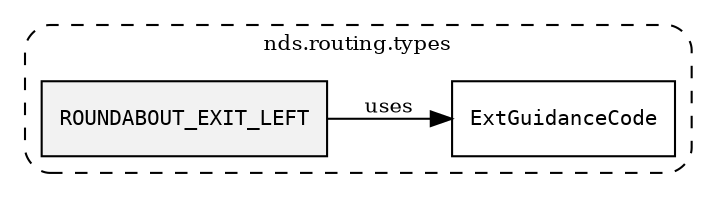 /**
 * This dot file creates symbol collaboration diagram for ROUNDABOUT_EXIT_LEFT.
 */
digraph ZSERIO
{
    node [shape=box, fontsize=10];
    rankdir="LR";
    fontsize=10;
    tooltip="ROUNDABOUT_EXIT_LEFT collaboration diagram";

    subgraph "cluster_nds.routing.types"
    {
        style="dashed, rounded";
        label="nds.routing.types";
        tooltip="Package nds.routing.types";
        href="../../../content/packages/nds.routing.types.html#Package-nds-routing-types";
        target="_parent";

        "ROUNDABOUT_EXIT_LEFT" [style="filled", fillcolor="#0000000D", target="_parent", label=<<font face="monospace"><table align="center" border="0" cellspacing="0" cellpadding="0"><tr><td href="../../../content/packages/nds.routing.types.html#Constant-ROUNDABOUT_EXIT_LEFT" title="Constant defined in nds.routing.types">ROUNDABOUT_EXIT_LEFT</td></tr></table></font>>];
        "ExtGuidanceCode" [target="_parent", label=<<font face="monospace"><table align="center" border="0" cellspacing="0" cellpadding="0"><tr><td href="../../../content/packages/nds.routing.types.html#Subtype-ExtGuidanceCode" title="Subtype defined in nds.routing.types">ExtGuidanceCode</td></tr></table></font>>];
    }

    "ROUNDABOUT_EXIT_LEFT" -> "ExtGuidanceCode" [label="uses", fontsize=10];
}
